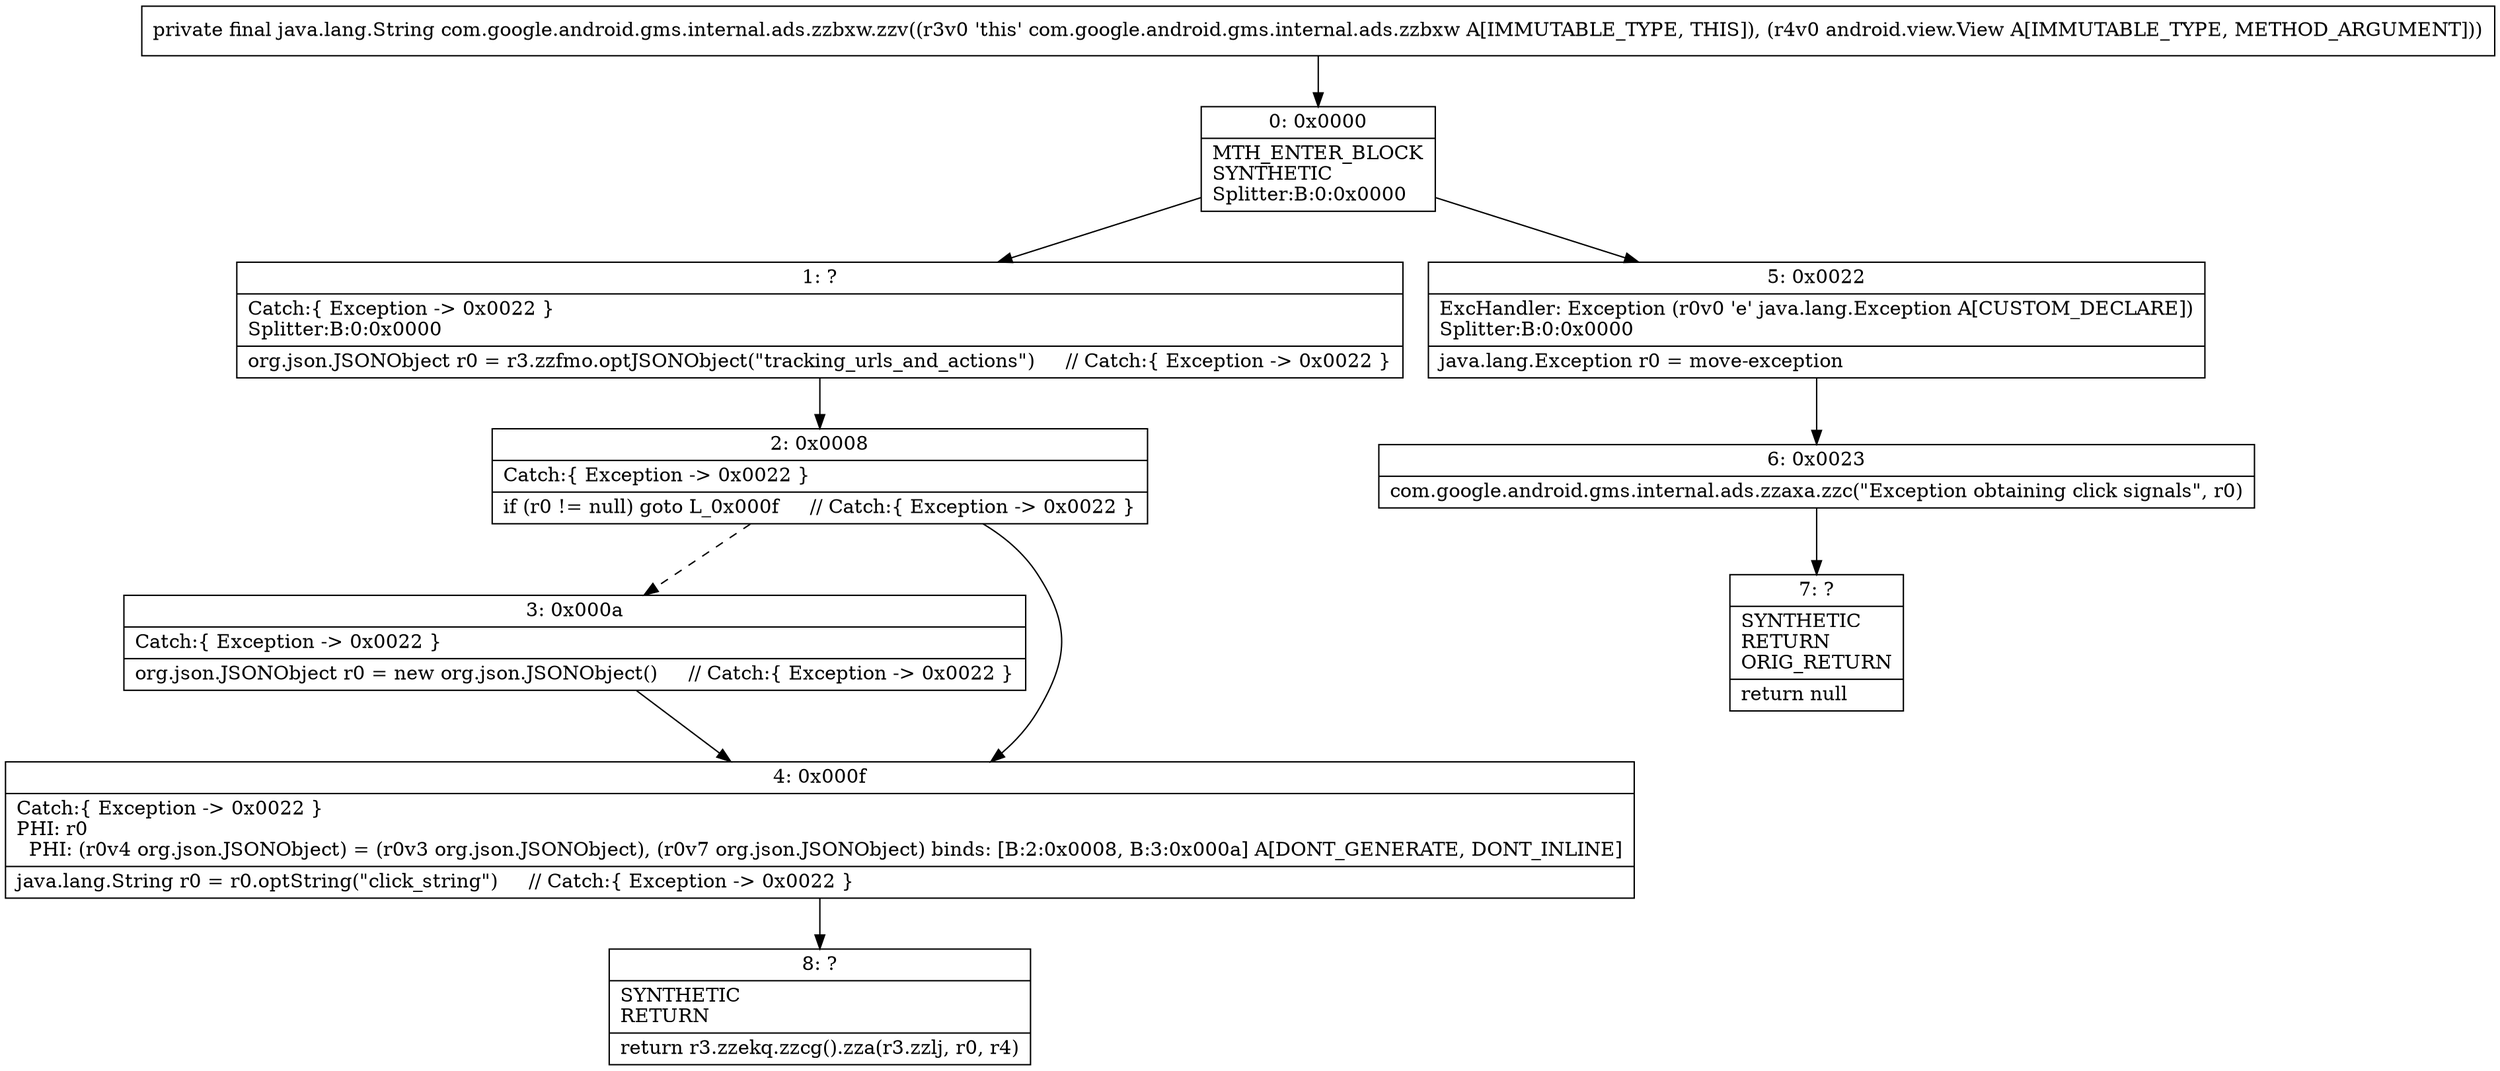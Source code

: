 digraph "CFG forcom.google.android.gms.internal.ads.zzbxw.zzv(Landroid\/view\/View;)Ljava\/lang\/String;" {
Node_0 [shape=record,label="{0\:\ 0x0000|MTH_ENTER_BLOCK\lSYNTHETIC\lSplitter:B:0:0x0000\l}"];
Node_1 [shape=record,label="{1\:\ ?|Catch:\{ Exception \-\> 0x0022 \}\lSplitter:B:0:0x0000\l|org.json.JSONObject r0 = r3.zzfmo.optJSONObject(\"tracking_urls_and_actions\")     \/\/ Catch:\{ Exception \-\> 0x0022 \}\l}"];
Node_2 [shape=record,label="{2\:\ 0x0008|Catch:\{ Exception \-\> 0x0022 \}\l|if (r0 != null) goto L_0x000f     \/\/ Catch:\{ Exception \-\> 0x0022 \}\l}"];
Node_3 [shape=record,label="{3\:\ 0x000a|Catch:\{ Exception \-\> 0x0022 \}\l|org.json.JSONObject r0 = new org.json.JSONObject()     \/\/ Catch:\{ Exception \-\> 0x0022 \}\l}"];
Node_4 [shape=record,label="{4\:\ 0x000f|Catch:\{ Exception \-\> 0x0022 \}\lPHI: r0 \l  PHI: (r0v4 org.json.JSONObject) = (r0v3 org.json.JSONObject), (r0v7 org.json.JSONObject) binds: [B:2:0x0008, B:3:0x000a] A[DONT_GENERATE, DONT_INLINE]\l|java.lang.String r0 = r0.optString(\"click_string\")     \/\/ Catch:\{ Exception \-\> 0x0022 \}\l}"];
Node_5 [shape=record,label="{5\:\ 0x0022|ExcHandler: Exception (r0v0 'e' java.lang.Exception A[CUSTOM_DECLARE])\lSplitter:B:0:0x0000\l|java.lang.Exception r0 = move\-exception\l}"];
Node_6 [shape=record,label="{6\:\ 0x0023|com.google.android.gms.internal.ads.zzaxa.zzc(\"Exception obtaining click signals\", r0)\l}"];
Node_7 [shape=record,label="{7\:\ ?|SYNTHETIC\lRETURN\lORIG_RETURN\l|return null\l}"];
Node_8 [shape=record,label="{8\:\ ?|SYNTHETIC\lRETURN\l|return r3.zzekq.zzcg().zza(r3.zzlj, r0, r4)\l}"];
MethodNode[shape=record,label="{private final java.lang.String com.google.android.gms.internal.ads.zzbxw.zzv((r3v0 'this' com.google.android.gms.internal.ads.zzbxw A[IMMUTABLE_TYPE, THIS]), (r4v0 android.view.View A[IMMUTABLE_TYPE, METHOD_ARGUMENT])) }"];
MethodNode -> Node_0;
Node_0 -> Node_1;
Node_0 -> Node_5;
Node_1 -> Node_2;
Node_2 -> Node_3[style=dashed];
Node_2 -> Node_4;
Node_3 -> Node_4;
Node_4 -> Node_8;
Node_5 -> Node_6;
Node_6 -> Node_7;
}

